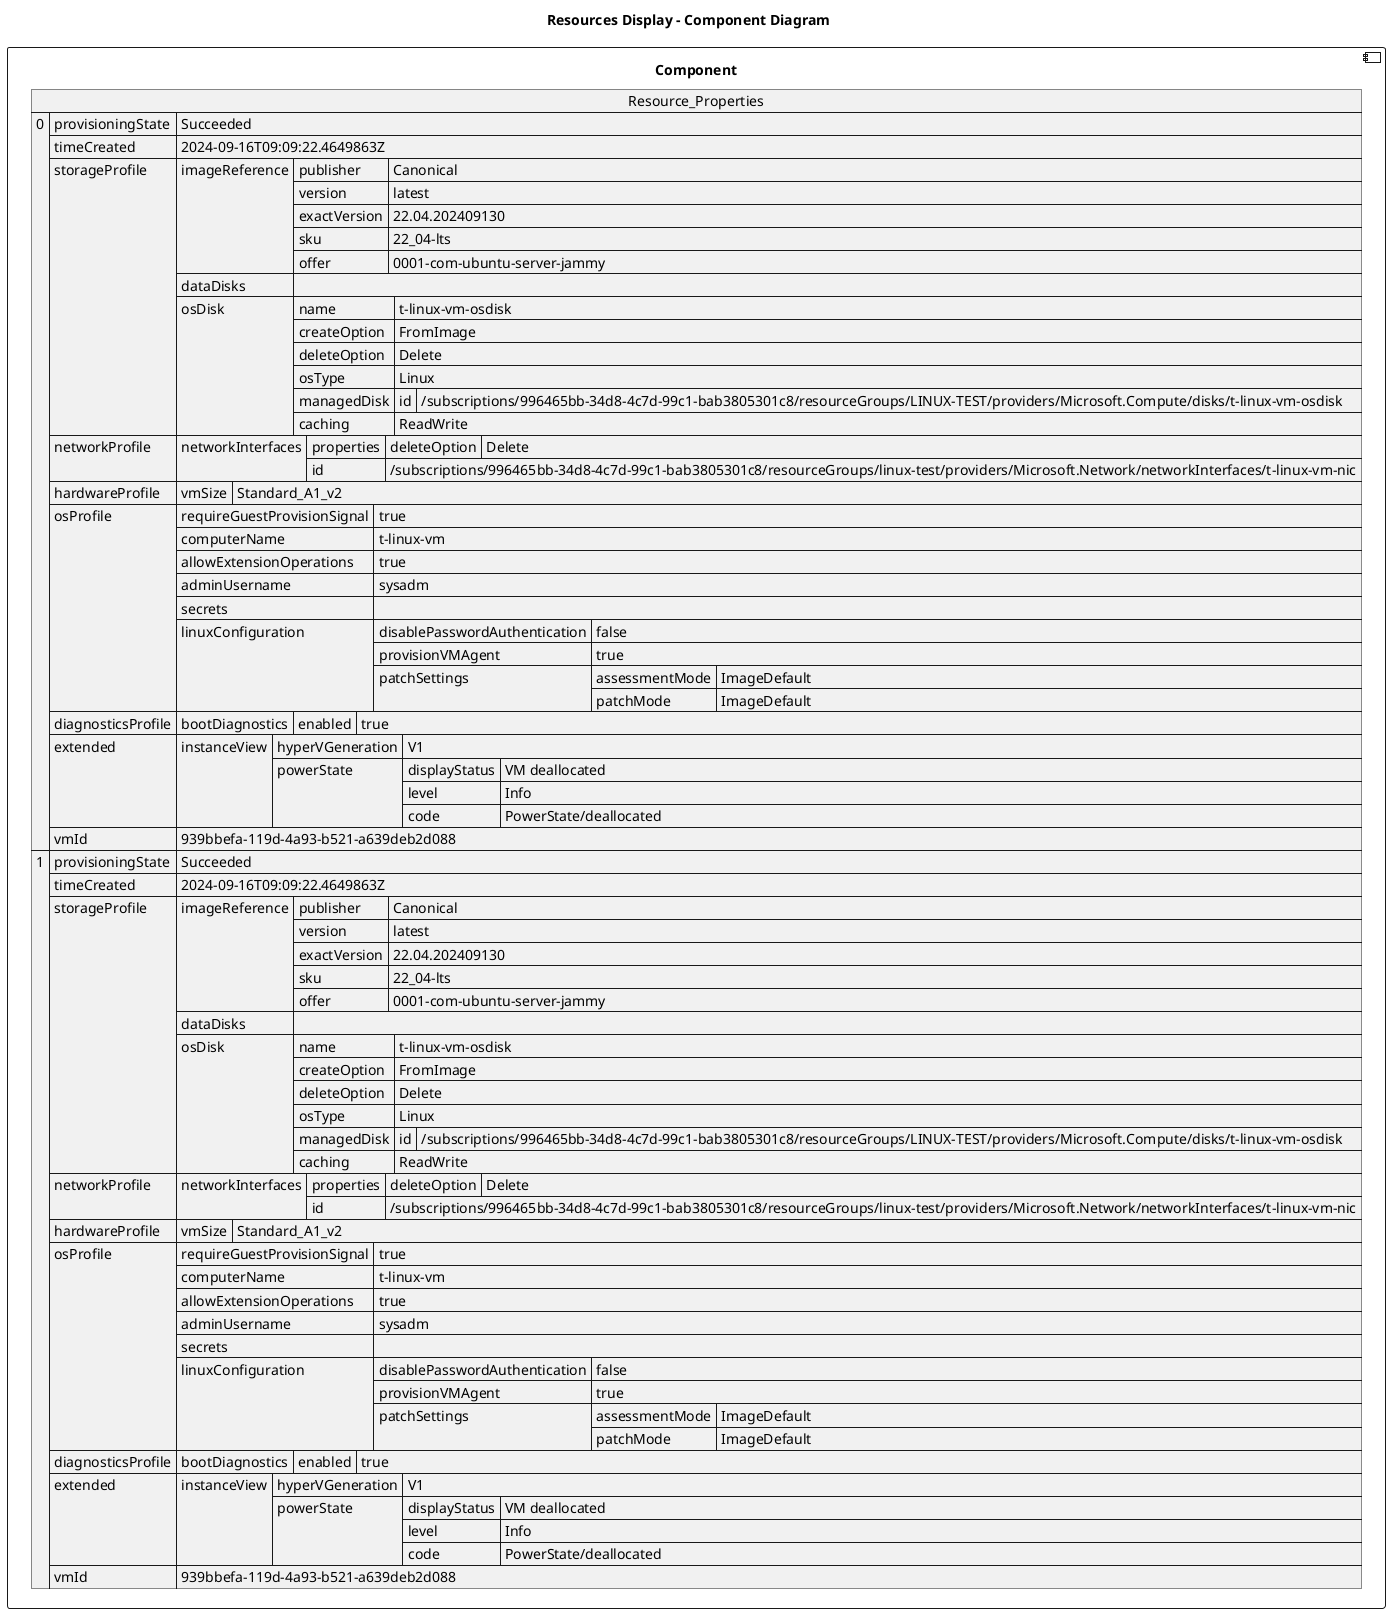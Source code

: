 @startuml

title Resources Display - Component Diagram

component Component {

json  Resource_Properties {
  "0": {
    "provisioningState": "Succeeded",
    "timeCreated": "2024-09-16T09:09:22.4649863Z",
    "storageProfile": {
      "imageReference": {
        "publisher": "Canonical",
        "version": "latest",
        "exactVersion": "22.04.202409130",
        "sku": "22_04-lts",
        "offer": "0001-com-ubuntu-server-jammy"
      },
      "dataDisks": [],
      "osDisk": {
        "name": "t-linux-vm-osdisk",
        "createOption": "FromImage",
        "deleteOption": "Delete",
        "osType": "Linux",
        "managedDisk": {
          "id": "/subscriptions/996465bb-34d8-4c7d-99c1-bab3805301c8/resourceGroups/LINUX-TEST/providers/Microsoft.Compute/disks/t-linux-vm-osdisk"
        },
        "caching": "ReadWrite"
      }
    },
    "networkProfile": {
      "networkInterfaces": [
        {
          "properties": {
            "deleteOption": "Delete"
          },
          "id": "/subscriptions/996465bb-34d8-4c7d-99c1-bab3805301c8/resourceGroups/linux-test/providers/Microsoft.Network/networkInterfaces/t-linux-vm-nic"
        }
      ]
    },
    "hardwareProfile": {
      "vmSize": "Standard_A1_v2"
    },
    "osProfile": {
      "requireGuestProvisionSignal": true,
      "computerName": "t-linux-vm",
      "allowExtensionOperations": true,
      "adminUsername": "sysadm",
      "secrets": [],
      "linuxConfiguration": {
        "disablePasswordAuthentication": false,
        "provisionVMAgent": true,
        "patchSettings": {
          "assessmentMode": "ImageDefault",
          "patchMode": "ImageDefault"
        }
      }
    },
    "diagnosticsProfile": {
      "bootDiagnostics": {
        "enabled": true
      }
    },
    "extended": {
      "instanceView": {
        "hyperVGeneration": "V1",
        "powerState": {
          "displayStatus": "VM deallocated",
          "level": "Info",
          "code": "PowerState/deallocated"
        }
      }
    },
    "vmId": "939bbefa-119d-4a93-b521-a639deb2d088"
  },
  "1": {
    "provisioningState": "Succeeded",
    "timeCreated": "2024-09-16T09:09:22.4649863Z",
    "storageProfile": {
      "imageReference": {
        "publisher": "Canonical",
        "version": "latest",
        "exactVersion": "22.04.202409130",
        "sku": "22_04-lts",
        "offer": "0001-com-ubuntu-server-jammy"
      },
      "dataDisks": [],
      "osDisk": {
        "name": "t-linux-vm-osdisk",
        "createOption": "FromImage",
        "deleteOption": "Delete",
        "osType": "Linux",
        "managedDisk": {
          "id": "/subscriptions/996465bb-34d8-4c7d-99c1-bab3805301c8/resourceGroups/LINUX-TEST/providers/Microsoft.Compute/disks/t-linux-vm-osdisk"
        },
        "caching": "ReadWrite"
      }
    },
    "networkProfile": {
      "networkInterfaces": [
        {
          "properties": {
            "deleteOption": "Delete"
          },
          "id": "/subscriptions/996465bb-34d8-4c7d-99c1-bab3805301c8/resourceGroups/linux-test/providers/Microsoft.Network/networkInterfaces/t-linux-vm-nic"
        }
      ]
    },
    "hardwareProfile": {
      "vmSize": "Standard_A1_v2"
    },
    "osProfile": {
      "requireGuestProvisionSignal": true,
      "computerName": "t-linux-vm",
      "allowExtensionOperations": true,
      "adminUsername": "sysadm",
      "secrets": [],
      "linuxConfiguration": {
        "disablePasswordAuthentication": false,
        "provisionVMAgent": true,
        "patchSettings": {
          "assessmentMode": "ImageDefault",
          "patchMode": "ImageDefault"
        }
      }
    },
    "diagnosticsProfile": {
      "bootDiagnostics": {
        "enabled": true
      }
    },
    "extended": {
      "instanceView": {
        "hyperVGeneration": "V1",
        "powerState": {
          "displayStatus": "VM deallocated",
          "level": "Info",
          "code": "PowerState/deallocated"
        }
      }
    },
    "vmId": "939bbefa-119d-4a93-b521-a639deb2d088"
  }
}
}
@enduml
